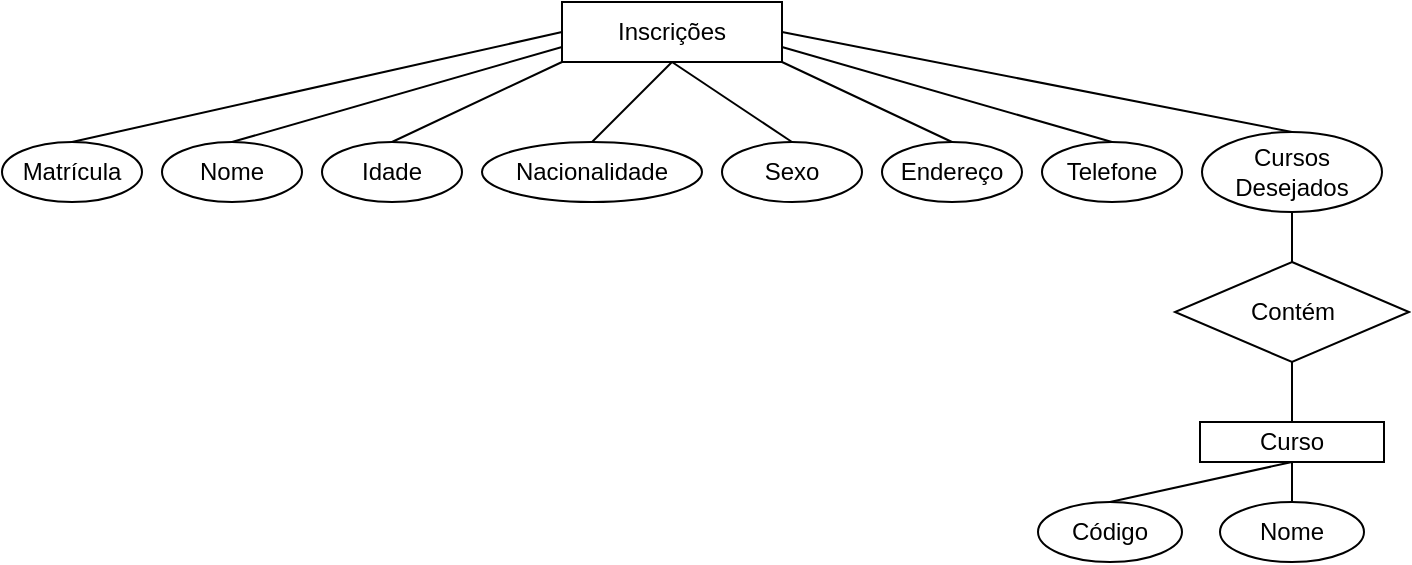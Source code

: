 <mxfile version="14.4.8" type="github">
  <diagram id="wP2NOlxbwoGKH6KWYPvX" name="Page-1">
    <mxGraphModel dx="1830" dy="706" grid="1" gridSize="10" guides="1" tooltips="1" connect="1" arrows="1" fold="1" page="1" pageScale="1" pageWidth="827" pageHeight="1169" math="0" shadow="0">
      <root>
        <mxCell id="0" />
        <mxCell id="1" parent="0" />
        <mxCell id="vgd39OWLLYg51wn1CGAO-1" value="Inscrições" style="rounded=0;whiteSpace=wrap;html=1;" parent="1" vertex="1">
          <mxGeometry x="348" y="30" width="110" height="30" as="geometry" />
        </mxCell>
        <mxCell id="vgd39OWLLYg51wn1CGAO-4" value="Matrícula" style="ellipse;whiteSpace=wrap;html=1;" parent="1" vertex="1">
          <mxGeometry x="68" y="100" width="70" height="30" as="geometry" />
        </mxCell>
        <mxCell id="vgd39OWLLYg51wn1CGAO-6" value="Nome" style="ellipse;whiteSpace=wrap;html=1;" parent="1" vertex="1">
          <mxGeometry x="148" y="100" width="70" height="30" as="geometry" />
        </mxCell>
        <mxCell id="vgd39OWLLYg51wn1CGAO-7" value="Idade" style="ellipse;whiteSpace=wrap;html=1;" parent="1" vertex="1">
          <mxGeometry x="228" y="100" width="70" height="30" as="geometry" />
        </mxCell>
        <mxCell id="vgd39OWLLYg51wn1CGAO-8" value="Nacionalidade" style="ellipse;whiteSpace=wrap;html=1;" parent="1" vertex="1">
          <mxGeometry x="308" y="100" width="110" height="30" as="geometry" />
        </mxCell>
        <mxCell id="vgd39OWLLYg51wn1CGAO-11" value="Cursos Desejados" style="ellipse;whiteSpace=wrap;html=1;" parent="1" vertex="1">
          <mxGeometry x="668" y="95" width="90" height="40" as="geometry" />
        </mxCell>
        <mxCell id="vgd39OWLLYg51wn1CGAO-12" value="Telefone" style="ellipse;whiteSpace=wrap;html=1;" parent="1" vertex="1">
          <mxGeometry x="588" y="100" width="70" height="30" as="geometry" />
        </mxCell>
        <mxCell id="vgd39OWLLYg51wn1CGAO-13" value="Endereço" style="ellipse;whiteSpace=wrap;html=1;" parent="1" vertex="1">
          <mxGeometry x="508" y="100" width="70" height="30" as="geometry" />
        </mxCell>
        <mxCell id="vgd39OWLLYg51wn1CGAO-14" value="Sexo" style="ellipse;whiteSpace=wrap;html=1;" parent="1" vertex="1">
          <mxGeometry x="428" y="100" width="70" height="30" as="geometry" />
        </mxCell>
        <mxCell id="vgd39OWLLYg51wn1CGAO-18" value="" style="endArrow=none;html=1;entryX=0;entryY=0.5;entryDx=0;entryDy=0;exitX=0.5;exitY=0;exitDx=0;exitDy=0;" parent="1" source="vgd39OWLLYg51wn1CGAO-4" target="vgd39OWLLYg51wn1CGAO-1" edge="1">
          <mxGeometry width="50" height="50" relative="1" as="geometry">
            <mxPoint x="230" y="150" as="sourcePoint" />
            <mxPoint x="280" y="100" as="targetPoint" />
          </mxGeometry>
        </mxCell>
        <mxCell id="vgd39OWLLYg51wn1CGAO-19" value="" style="endArrow=none;html=1;entryX=0;entryY=0.75;entryDx=0;entryDy=0;exitX=0.5;exitY=0;exitDx=0;exitDy=0;" parent="1" source="vgd39OWLLYg51wn1CGAO-6" target="vgd39OWLLYg51wn1CGAO-1" edge="1">
          <mxGeometry width="50" height="50" relative="1" as="geometry">
            <mxPoint x="50" y="290" as="sourcePoint" />
            <mxPoint x="100" y="240" as="targetPoint" />
          </mxGeometry>
        </mxCell>
        <mxCell id="vgd39OWLLYg51wn1CGAO-20" value="" style="endArrow=none;html=1;entryX=0;entryY=1;entryDx=0;entryDy=0;exitX=0.5;exitY=0;exitDx=0;exitDy=0;" parent="1" source="vgd39OWLLYg51wn1CGAO-7" target="vgd39OWLLYg51wn1CGAO-1" edge="1">
          <mxGeometry width="50" height="50" relative="1" as="geometry">
            <mxPoint x="120" y="320" as="sourcePoint" />
            <mxPoint x="170" y="270" as="targetPoint" />
          </mxGeometry>
        </mxCell>
        <mxCell id="vgd39OWLLYg51wn1CGAO-21" value="" style="endArrow=none;html=1;entryX=0.5;entryY=1;entryDx=0;entryDy=0;exitX=0.5;exitY=0;exitDx=0;exitDy=0;" parent="1" source="vgd39OWLLYg51wn1CGAO-8" target="vgd39OWLLYg51wn1CGAO-1" edge="1">
          <mxGeometry width="50" height="50" relative="1" as="geometry">
            <mxPoint x="170" y="330" as="sourcePoint" />
            <mxPoint x="220" y="280" as="targetPoint" />
          </mxGeometry>
        </mxCell>
        <mxCell id="vgd39OWLLYg51wn1CGAO-22" value="" style="endArrow=none;html=1;entryX=0.5;entryY=1;entryDx=0;entryDy=0;exitX=0.5;exitY=0;exitDx=0;exitDy=0;" parent="1" source="vgd39OWLLYg51wn1CGAO-14" target="vgd39OWLLYg51wn1CGAO-1" edge="1">
          <mxGeometry width="50" height="50" relative="1" as="geometry">
            <mxPoint x="320" y="290" as="sourcePoint" />
            <mxPoint x="370" y="240" as="targetPoint" />
          </mxGeometry>
        </mxCell>
        <mxCell id="vgd39OWLLYg51wn1CGAO-23" value="" style="endArrow=none;html=1;entryX=1;entryY=1;entryDx=0;entryDy=0;exitX=0.5;exitY=0;exitDx=0;exitDy=0;" parent="1" source="vgd39OWLLYg51wn1CGAO-13" target="vgd39OWLLYg51wn1CGAO-1" edge="1">
          <mxGeometry width="50" height="50" relative="1" as="geometry">
            <mxPoint x="190" y="280" as="sourcePoint" />
            <mxPoint x="240" y="230" as="targetPoint" />
          </mxGeometry>
        </mxCell>
        <mxCell id="vgd39OWLLYg51wn1CGAO-24" value="" style="endArrow=none;html=1;entryX=1;entryY=0.75;entryDx=0;entryDy=0;exitX=0.5;exitY=0;exitDx=0;exitDy=0;" parent="1" source="vgd39OWLLYg51wn1CGAO-12" target="vgd39OWLLYg51wn1CGAO-1" edge="1">
          <mxGeometry width="50" height="50" relative="1" as="geometry">
            <mxPoint x="330" y="270" as="sourcePoint" />
            <mxPoint x="380" y="220" as="targetPoint" />
          </mxGeometry>
        </mxCell>
        <mxCell id="vgd39OWLLYg51wn1CGAO-25" value="" style="endArrow=none;html=1;entryX=1;entryY=0.5;entryDx=0;entryDy=0;exitX=0.5;exitY=0;exitDx=0;exitDy=0;" parent="1" source="vgd39OWLLYg51wn1CGAO-11" target="vgd39OWLLYg51wn1CGAO-1" edge="1">
          <mxGeometry width="50" height="50" relative="1" as="geometry">
            <mxPoint x="90" y="300" as="sourcePoint" />
            <mxPoint x="140" y="250" as="targetPoint" />
          </mxGeometry>
        </mxCell>
        <mxCell id="vgd39OWLLYg51wn1CGAO-26" value="Contém" style="rhombus;whiteSpace=wrap;html=1;" parent="1" vertex="1">
          <mxGeometry x="654.5" y="160" width="117" height="50" as="geometry" />
        </mxCell>
        <mxCell id="vgd39OWLLYg51wn1CGAO-27" value="" style="endArrow=none;html=1;entryX=0.5;entryY=1;entryDx=0;entryDy=0;exitX=0.5;exitY=0;exitDx=0;exitDy=0;" parent="1" source="vgd39OWLLYg51wn1CGAO-26" target="vgd39OWLLYg51wn1CGAO-11" edge="1">
          <mxGeometry width="50" height="50" relative="1" as="geometry">
            <mxPoint x="350" y="280" as="sourcePoint" />
            <mxPoint x="400" y="230" as="targetPoint" />
          </mxGeometry>
        </mxCell>
        <mxCell id="vgd39OWLLYg51wn1CGAO-28" value="Curso" style="rounded=0;whiteSpace=wrap;html=1;" parent="1" vertex="1">
          <mxGeometry x="667" y="240" width="92" height="20" as="geometry" />
        </mxCell>
        <mxCell id="vgd39OWLLYg51wn1CGAO-29" value="" style="endArrow=none;html=1;entryX=0.5;entryY=1;entryDx=0;entryDy=0;exitX=0.5;exitY=0;exitDx=0;exitDy=0;" parent="1" source="vgd39OWLLYg51wn1CGAO-28" target="vgd39OWLLYg51wn1CGAO-26" edge="1">
          <mxGeometry width="50" height="50" relative="1" as="geometry">
            <mxPoint x="390" y="260" as="sourcePoint" />
            <mxPoint x="440" y="210" as="targetPoint" />
          </mxGeometry>
        </mxCell>
        <mxCell id="vgd39OWLLYg51wn1CGAO-30" value="Código" style="ellipse;whiteSpace=wrap;html=1;rounded=0;" parent="1" vertex="1">
          <mxGeometry x="586" y="280" width="72" height="30" as="geometry" />
        </mxCell>
        <mxCell id="vgd39OWLLYg51wn1CGAO-31" value="Nome" style="ellipse;whiteSpace=wrap;html=1;rounded=0;" parent="1" vertex="1">
          <mxGeometry x="677" y="280" width="72" height="30" as="geometry" />
        </mxCell>
        <mxCell id="vgd39OWLLYg51wn1CGAO-33" value="" style="endArrow=none;html=1;entryX=0.5;entryY=1;entryDx=0;entryDy=0;exitX=0.5;exitY=0;exitDx=0;exitDy=0;" parent="1" source="vgd39OWLLYg51wn1CGAO-30" target="vgd39OWLLYg51wn1CGAO-28" edge="1">
          <mxGeometry width="50" height="50" relative="1" as="geometry">
            <mxPoint x="440" y="280" as="sourcePoint" />
            <mxPoint x="490" y="230" as="targetPoint" />
          </mxGeometry>
        </mxCell>
        <mxCell id="vgd39OWLLYg51wn1CGAO-34" value="" style="endArrow=none;html=1;entryX=0.5;entryY=1;entryDx=0;entryDy=0;exitX=0.5;exitY=0;exitDx=0;exitDy=0;" parent="1" source="vgd39OWLLYg51wn1CGAO-31" target="vgd39OWLLYg51wn1CGAO-28" edge="1">
          <mxGeometry width="50" height="50" relative="1" as="geometry">
            <mxPoint x="470" y="280" as="sourcePoint" />
            <mxPoint x="520" y="230" as="targetPoint" />
          </mxGeometry>
        </mxCell>
      </root>
    </mxGraphModel>
  </diagram>
</mxfile>
